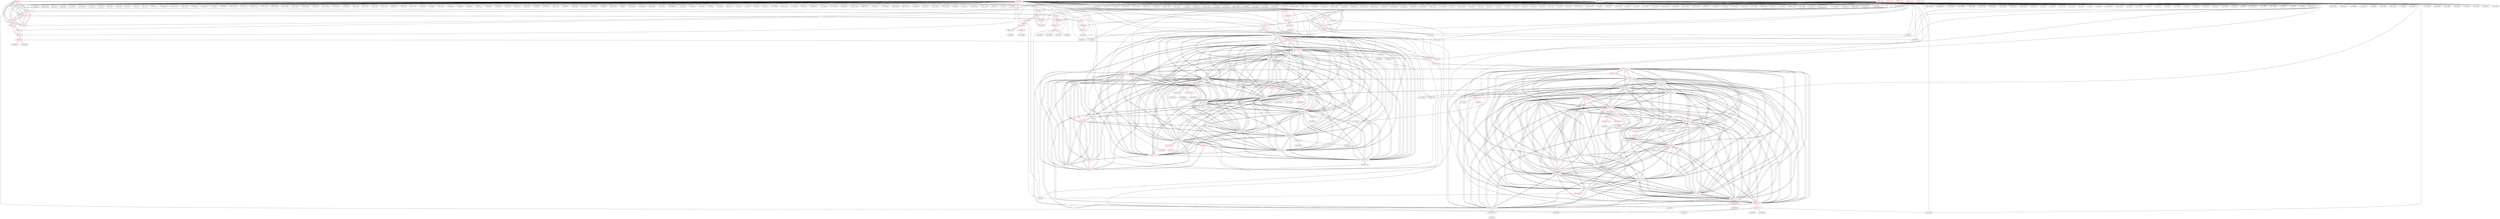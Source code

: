 graph {
	468 [label="(468) R35_T2" color=red]
	489 [label="(489) T16_T1"]
	488 [label="(488) T15_T1"]
	503 [label="(503) R35_T1"]
	487 [label="(487) T14_T1"]
	490 [label="(490) T17_T1"]
	469 [label="(469) R52_T1"]
	467 [label="(467) T22_T1"]
	469 [label="(469) R52_T1" color=red]
	472 [label="(472) D2"]
	473 [label="(473) C8"]
	468 [label="(468) R35_T2"]
	467 [label="(467) T22_T1"]
	470 [label="(470) R58_T1" color=red]
	471 [label="(471) R57_T1"]
	472 [label="(472) D2"]
	471 [label="(471) R57_T1" color=red]
	470 [label="(470) R58_T1"]
	472 [label="(472) D2"]
	472 [label="(472) D2" color=red]
	469 [label="(469) R52_T1"]
	473 [label="(473) C8"]
	470 [label="(470) R58_T1"]
	471 [label="(471) R57_T1"]
	507 [label="(507) R80_P3"]
	473 [label="(473) C8" color=red]
	472 [label="(472) D2"]
	469 [label="(469) R52_T1"]
	474 [label="(474) R36_T2" color=red]
	434 [label="(434) U1302"]
	479 [label="(479) T18_T2"]
	475 [label="(475) R37_T2" color=red]
	434 [label="(434) U1302"]
	457 [label="(457) U1301"]
	517 [label="(517) R37_T2_2"]
	480 [label="(480) T19_T2"]
	476 [label="(476) R38_T2" color=red]
	436 [label="(436) J1303"]
	40 [label="(40) U201"]
	457 [label="(457) U1301"]
	481 [label="(481) T20_T2"]
	477 [label="(477) R39_T2" color=red]
	172 [label="(172) D607"]
	158 [label="(158) J601"]
	40 [label="(40) U201"]
	482 [label="(482) T21_T2"]
	478 [label="(478) R40_T2" color=red]
	467 [label="(467) T22_T1"]
	480 [label="(480) T19_T2"]
	479 [label="(479) T18_T2"]
	482 [label="(482) T21_T2"]
	481 [label="(481) T20_T2"]
	504 [label="(504) R40_T2_T"]
	479 [label="(479) T18_T2" color=red]
	467 [label="(467) T22_T1"]
	480 [label="(480) T19_T2"]
	478 [label="(478) R40_T2"]
	482 [label="(482) T21_T2"]
	481 [label="(481) T20_T2"]
	474 [label="(474) R36_T2"]
	480 [label="(480) T19_T2" color=red]
	467 [label="(467) T22_T1"]
	479 [label="(479) T18_T2"]
	478 [label="(478) R40_T2"]
	482 [label="(482) T21_T2"]
	481 [label="(481) T20_T2"]
	475 [label="(475) R37_T2"]
	481 [label="(481) T20_T2" color=red]
	467 [label="(467) T22_T1"]
	480 [label="(480) T19_T2"]
	479 [label="(479) T18_T2"]
	478 [label="(478) R40_T2"]
	482 [label="(482) T21_T2"]
	476 [label="(476) R38_T2"]
	482 [label="(482) T21_T2" color=red]
	467 [label="(467) T22_T1"]
	480 [label="(480) T19_T2"]
	479 [label="(479) T18_T2"]
	478 [label="(478) R40_T2"]
	481 [label="(481) T20_T2"]
	477 [label="(477) R39_T2"]
	483 [label="(483) T10_T1" color=red]
	491 [label="(491) R23_T1"]
	499 [label="(499) R31_T1"]
	492 [label="(492) R27_T1"]
	484 [label="(484) T11_T1" color=red]
	496 [label="(496) R24_T1"]
	500 [label="(500) R32_T1"]
	493 [label="(493) R28_T1"]
	485 [label="(485) T12_T1" color=red]
	501 [label="(501) R33_T1"]
	494 [label="(494) R29_T1"]
	495 [label="(495) R25_T1"]
	486 [label="(486) T13_T1" color=red]
	498 [label="(498) R30_T1"]
	502 [label="(502) R34_T1"]
	497 [label="(497) R26_T1"]
	487 [label="(487) T14_T1" color=red]
	489 [label="(489) T16_T1"]
	488 [label="(488) T15_T1"]
	503 [label="(503) R35_T1"]
	490 [label="(490) T17_T1"]
	468 [label="(468) R35_T2"]
	499 [label="(499) R31_T1"]
	488 [label="(488) T15_T1" color=red]
	489 [label="(489) T16_T1"]
	503 [label="(503) R35_T1"]
	487 [label="(487) T14_T1"]
	490 [label="(490) T17_T1"]
	468 [label="(468) R35_T2"]
	500 [label="(500) R32_T1"]
	489 [label="(489) T16_T1" color=red]
	488 [label="(488) T15_T1"]
	503 [label="(503) R35_T1"]
	487 [label="(487) T14_T1"]
	490 [label="(490) T17_T1"]
	468 [label="(468) R35_T2"]
	501 [label="(501) R33_T1"]
	490 [label="(490) T17_T1" color=red]
	489 [label="(489) T16_T1"]
	488 [label="(488) T15_T1"]
	503 [label="(503) R35_T1"]
	487 [label="(487) T14_T1"]
	468 [label="(468) R35_T2"]
	502 [label="(502) R34_T1"]
	491 [label="(491) R23_T1" color=red]
	40 [label="(40) U201"]
	180 [label="(180) D612"]
	152 [label="(152) R602"]
	483 [label="(483) T10_T1"]
	492 [label="(492) R27_T1" color=red]
	483 [label="(483) T10_T1"]
	499 [label="(499) R31_T1"]
	493 [label="(493) R28_T1" color=red]
	500 [label="(500) R32_T1"]
	484 [label="(484) T11_T1"]
	494 [label="(494) R29_T1" color=red]
	501 [label="(501) R33_T1"]
	485 [label="(485) T12_T1"]
	495 [label="(495) R25_T1" color=red]
	188 [label="(188) J703"]
	216 [label="(216) R706"]
	485 [label="(485) T12_T1"]
	496 [label="(496) R24_T1" color=red]
	89 [label="(89) FB302"]
	50 [label="(50) U302"]
	48 [label="(48) C306"]
	88 [label="(88) FB301"]
	49 [label="(49) C308"]
	484 [label="(484) T11_T1"]
	497 [label="(497) R26_T1" color=red]
	40 [label="(40) U201"]
	171 [label="(171) D605"]
	158 [label="(158) J601"]
	486 [label="(486) T13_T1"]
	498 [label="(498) R30_T1" color=red]
	502 [label="(502) R34_T1"]
	486 [label="(486) T13_T1"]
	499 [label="(499) R31_T1" color=red]
	483 [label="(483) T10_T1"]
	492 [label="(492) R27_T1"]
	487 [label="(487) T14_T1"]
	500 [label="(500) R32_T1" color=red]
	488 [label="(488) T15_T1"]
	493 [label="(493) R28_T1"]
	484 [label="(484) T11_T1"]
	501 [label="(501) R33_T1" color=red]
	489 [label="(489) T16_T1"]
	494 [label="(494) R29_T1"]
	485 [label="(485) T12_T1"]
	502 [label="(502) R34_T1" color=red]
	490 [label="(490) T17_T1"]
	498 [label="(498) R30_T1"]
	486 [label="(486) T13_T1"]
	503 [label="(503) R35_T1" color=red]
	489 [label="(489) T16_T1"]
	488 [label="(488) T15_T1"]
	487 [label="(487) T14_T1"]
	490 [label="(490) T17_T1"]
	468 [label="(468) R35_T2"]
	504 [label="(504) R40_T2_T" color=red]
	478 [label="(478) R40_T2"]
	505 [label="(505) T80_P3" color=red]
	506 [label="(506) R81_P3"]
	508 [label="(508) R82_P3"]
	507 [label="(507) R80_P3"]
	506 [label="(506) R81_P3" color=red]
	258 [label="(258) J801"]
	505 [label="(505) T80_P3"]
	507 [label="(507) R80_P3" color=red]
	472 [label="(472) D2"]
	505 [label="(505) T80_P3"]
	508 [label="(508) R82_P3" color=red]
	293 [label="(293) TH802"]
	505 [label="(505) T80_P3"]
	509 [label="(509) T22_T1_2" color=red]
	523 [label="(523) T20_T2_2"]
	521 [label="(521) T18_T2_2"]
	522 [label="(522) T19_T2_2"]
	524 [label="(524) T21_T2_2"]
	513 [label="(513) R57_T1_2"]
	514 [label="(514) D2_2"]
	526 [label="(526) T11_T1_2"]
	531 [label="(531) T16_T1_2"]
	532 [label="(532) T17_T1_2"]
	525 [label="(525) T10_T1_2"]
	527 [label="(527) T12_T1_2"]
	528 [label="(528) T13_T1_2"]
	529 [label="(529) T14_T1_2"]
	530 [label="(530) T15_T1_2"]
	515 [label="(515) C8_2"]
	520 [label="(520) R40_T2_2"]
	511 [label="(511) R52_T1_2"]
	510 [label="(510) R35_T2_2"]
	510 [label="(510) R35_T2_2" color=red]
	531 [label="(531) T16_T1_2"]
	530 [label="(530) T15_T1_2"]
	545 [label="(545) R35_T1_2"]
	529 [label="(529) T14_T1_2"]
	532 [label="(532) T17_T1_2"]
	511 [label="(511) R52_T1_2"]
	509 [label="(509) T22_T1_2"]
	511 [label="(511) R52_T1_2" color=red]
	514 [label="(514) D2_2"]
	515 [label="(515) C8_2"]
	510 [label="(510) R35_T2_2"]
	509 [label="(509) T22_T1_2"]
	512 [label="(512) R58_T1_2" color=red]
	513 [label="(513) R57_T1_2"]
	514 [label="(514) D2_2"]
	536 [label="(536) R29_T1_2"]
	545 [label="(545) R35_T1_2"]
	546 [label="(546) R40_T2_T_2"]
	540 [label="(540) R30_T1_2"]
	534 [label="(534) R27_T1_2"]
	535 [label="(535) R28_T1_2"]
	513 [label="(513) R57_T1_2" color=red]
	523 [label="(523) T20_T2_2"]
	521 [label="(521) T18_T2_2"]
	522 [label="(522) T19_T2_2"]
	524 [label="(524) T21_T2_2"]
	509 [label="(509) T22_T1_2"]
	514 [label="(514) D2_2"]
	526 [label="(526) T11_T1_2"]
	531 [label="(531) T16_T1_2"]
	532 [label="(532) T17_T1_2"]
	525 [label="(525) T10_T1_2"]
	527 [label="(527) T12_T1_2"]
	528 [label="(528) T13_T1_2"]
	529 [label="(529) T14_T1_2"]
	530 [label="(530) T15_T1_2"]
	515 [label="(515) C8_2"]
	512 [label="(512) R58_T1_2"]
	514 [label="(514) D2_2" color=red]
	523 [label="(523) T20_T2_2"]
	521 [label="(521) T18_T2_2"]
	522 [label="(522) T19_T2_2"]
	524 [label="(524) T21_T2_2"]
	513 [label="(513) R57_T1_2"]
	509 [label="(509) T22_T1_2"]
	526 [label="(526) T11_T1_2"]
	531 [label="(531) T16_T1_2"]
	532 [label="(532) T17_T1_2"]
	525 [label="(525) T10_T1_2"]
	527 [label="(527) T12_T1_2"]
	528 [label="(528) T13_T1_2"]
	529 [label="(529) T14_T1_2"]
	530 [label="(530) T15_T1_2"]
	515 [label="(515) C8_2"]
	511 [label="(511) R52_T1_2"]
	512 [label="(512) R58_T1_2"]
	536 [label="(536) R29_T1_2"]
	545 [label="(545) R35_T1_2"]
	546 [label="(546) R40_T2_T_2"]
	540 [label="(540) R30_T1_2"]
	534 [label="(534) R27_T1_2"]
	535 [label="(535) R28_T1_2"]
	549 [label="(549) R80_P3_2"]
	515 [label="(515) C8_2" color=red]
	523 [label="(523) T20_T2_2"]
	521 [label="(521) T18_T2_2"]
	522 [label="(522) T19_T2_2"]
	524 [label="(524) T21_T2_2"]
	513 [label="(513) R57_T1_2"]
	509 [label="(509) T22_T1_2"]
	514 [label="(514) D2_2"]
	526 [label="(526) T11_T1_2"]
	531 [label="(531) T16_T1_2"]
	532 [label="(532) T17_T1_2"]
	525 [label="(525) T10_T1_2"]
	527 [label="(527) T12_T1_2"]
	528 [label="(528) T13_T1_2"]
	529 [label="(529) T14_T1_2"]
	530 [label="(530) T15_T1_2"]
	511 [label="(511) R52_T1_2"]
	516 [label="(516) R36_T2_2" color=red]
	434 [label="(434) U1302"]
	581 [label="(581) R26_T1_3"]
	521 [label="(521) T18_T2_2"]
	517 [label="(517) R37_T2_2" color=red]
	434 [label="(434) U1302"]
	457 [label="(457) U1301"]
	475 [label="(475) R37_T2"]
	522 [label="(522) T19_T2_2"]
	518 [label="(518) R38_T2_2" color=red]
	356 [label="(356) R924"]
	353 [label="(353) C914"]
	40 [label="(40) U201"]
	523 [label="(523) T20_T2_2"]
	519 [label="(519) R39_T2_2" color=red]
	434 [label="(434) U1302"]
	524 [label="(524) T21_T2_2"]
	520 [label="(520) R40_T2_2" color=red]
	509 [label="(509) T22_T1_2"]
	522 [label="(522) T19_T2_2"]
	521 [label="(521) T18_T2_2"]
	524 [label="(524) T21_T2_2"]
	523 [label="(523) T20_T2_2"]
	546 [label="(546) R40_T2_T_2"]
	521 [label="(521) T18_T2_2" color=red]
	523 [label="(523) T20_T2_2"]
	522 [label="(522) T19_T2_2"]
	524 [label="(524) T21_T2_2"]
	513 [label="(513) R57_T1_2"]
	509 [label="(509) T22_T1_2"]
	514 [label="(514) D2_2"]
	526 [label="(526) T11_T1_2"]
	531 [label="(531) T16_T1_2"]
	532 [label="(532) T17_T1_2"]
	525 [label="(525) T10_T1_2"]
	527 [label="(527) T12_T1_2"]
	528 [label="(528) T13_T1_2"]
	529 [label="(529) T14_T1_2"]
	530 [label="(530) T15_T1_2"]
	515 [label="(515) C8_2"]
	520 [label="(520) R40_T2_2"]
	516 [label="(516) R36_T2_2"]
	522 [label="(522) T19_T2_2" color=red]
	523 [label="(523) T20_T2_2"]
	521 [label="(521) T18_T2_2"]
	524 [label="(524) T21_T2_2"]
	513 [label="(513) R57_T1_2"]
	509 [label="(509) T22_T1_2"]
	514 [label="(514) D2_2"]
	526 [label="(526) T11_T1_2"]
	531 [label="(531) T16_T1_2"]
	532 [label="(532) T17_T1_2"]
	525 [label="(525) T10_T1_2"]
	527 [label="(527) T12_T1_2"]
	528 [label="(528) T13_T1_2"]
	529 [label="(529) T14_T1_2"]
	530 [label="(530) T15_T1_2"]
	515 [label="(515) C8_2"]
	520 [label="(520) R40_T2_2"]
	517 [label="(517) R37_T2_2"]
	523 [label="(523) T20_T2_2" color=red]
	521 [label="(521) T18_T2_2"]
	522 [label="(522) T19_T2_2"]
	524 [label="(524) T21_T2_2"]
	513 [label="(513) R57_T1_2"]
	509 [label="(509) T22_T1_2"]
	514 [label="(514) D2_2"]
	526 [label="(526) T11_T1_2"]
	531 [label="(531) T16_T1_2"]
	532 [label="(532) T17_T1_2"]
	525 [label="(525) T10_T1_2"]
	527 [label="(527) T12_T1_2"]
	528 [label="(528) T13_T1_2"]
	529 [label="(529) T14_T1_2"]
	530 [label="(530) T15_T1_2"]
	515 [label="(515) C8_2"]
	520 [label="(520) R40_T2_2"]
	518 [label="(518) R38_T2_2"]
	524 [label="(524) T21_T2_2" color=red]
	523 [label="(523) T20_T2_2"]
	521 [label="(521) T18_T2_2"]
	522 [label="(522) T19_T2_2"]
	513 [label="(513) R57_T1_2"]
	509 [label="(509) T22_T1_2"]
	514 [label="(514) D2_2"]
	526 [label="(526) T11_T1_2"]
	531 [label="(531) T16_T1_2"]
	532 [label="(532) T17_T1_2"]
	525 [label="(525) T10_T1_2"]
	527 [label="(527) T12_T1_2"]
	528 [label="(528) T13_T1_2"]
	529 [label="(529) T14_T1_2"]
	530 [label="(530) T15_T1_2"]
	515 [label="(515) C8_2"]
	520 [label="(520) R40_T2_2"]
	519 [label="(519) R39_T2_2"]
	525 [label="(525) T10_T1_2" color=red]
	523 [label="(523) T20_T2_2"]
	521 [label="(521) T18_T2_2"]
	522 [label="(522) T19_T2_2"]
	524 [label="(524) T21_T2_2"]
	513 [label="(513) R57_T1_2"]
	509 [label="(509) T22_T1_2"]
	514 [label="(514) D2_2"]
	526 [label="(526) T11_T1_2"]
	531 [label="(531) T16_T1_2"]
	532 [label="(532) T17_T1_2"]
	527 [label="(527) T12_T1_2"]
	528 [label="(528) T13_T1_2"]
	529 [label="(529) T14_T1_2"]
	530 [label="(530) T15_T1_2"]
	515 [label="(515) C8_2"]
	533 [label="(533) R23_T1_2"]
	541 [label="(541) R31_T1_2"]
	534 [label="(534) R27_T1_2"]
	526 [label="(526) T11_T1_2" color=red]
	523 [label="(523) T20_T2_2"]
	521 [label="(521) T18_T2_2"]
	522 [label="(522) T19_T2_2"]
	524 [label="(524) T21_T2_2"]
	513 [label="(513) R57_T1_2"]
	509 [label="(509) T22_T1_2"]
	514 [label="(514) D2_2"]
	531 [label="(531) T16_T1_2"]
	532 [label="(532) T17_T1_2"]
	525 [label="(525) T10_T1_2"]
	527 [label="(527) T12_T1_2"]
	528 [label="(528) T13_T1_2"]
	529 [label="(529) T14_T1_2"]
	530 [label="(530) T15_T1_2"]
	515 [label="(515) C8_2"]
	538 [label="(538) R24_T1_2"]
	542 [label="(542) R32_T1_2"]
	535 [label="(535) R28_T1_2"]
	527 [label="(527) T12_T1_2" color=red]
	523 [label="(523) T20_T2_2"]
	521 [label="(521) T18_T2_2"]
	522 [label="(522) T19_T2_2"]
	524 [label="(524) T21_T2_2"]
	513 [label="(513) R57_T1_2"]
	509 [label="(509) T22_T1_2"]
	514 [label="(514) D2_2"]
	526 [label="(526) T11_T1_2"]
	531 [label="(531) T16_T1_2"]
	532 [label="(532) T17_T1_2"]
	525 [label="(525) T10_T1_2"]
	528 [label="(528) T13_T1_2"]
	529 [label="(529) T14_T1_2"]
	530 [label="(530) T15_T1_2"]
	515 [label="(515) C8_2"]
	543 [label="(543) R33_T1_2"]
	536 [label="(536) R29_T1_2"]
	537 [label="(537) R25_T1_2"]
	528 [label="(528) T13_T1_2" color=red]
	523 [label="(523) T20_T2_2"]
	521 [label="(521) T18_T2_2"]
	522 [label="(522) T19_T2_2"]
	524 [label="(524) T21_T2_2"]
	513 [label="(513) R57_T1_2"]
	509 [label="(509) T22_T1_2"]
	514 [label="(514) D2_2"]
	526 [label="(526) T11_T1_2"]
	531 [label="(531) T16_T1_2"]
	532 [label="(532) T17_T1_2"]
	525 [label="(525) T10_T1_2"]
	527 [label="(527) T12_T1_2"]
	529 [label="(529) T14_T1_2"]
	530 [label="(530) T15_T1_2"]
	515 [label="(515) C8_2"]
	540 [label="(540) R30_T1_2"]
	544 [label="(544) R34_T1_2"]
	539 [label="(539) R26_T1_2"]
	529 [label="(529) T14_T1_2" color=red]
	523 [label="(523) T20_T2_2"]
	521 [label="(521) T18_T2_2"]
	522 [label="(522) T19_T2_2"]
	524 [label="(524) T21_T2_2"]
	513 [label="(513) R57_T1_2"]
	509 [label="(509) T22_T1_2"]
	514 [label="(514) D2_2"]
	526 [label="(526) T11_T1_2"]
	531 [label="(531) T16_T1_2"]
	532 [label="(532) T17_T1_2"]
	525 [label="(525) T10_T1_2"]
	527 [label="(527) T12_T1_2"]
	528 [label="(528) T13_T1_2"]
	530 [label="(530) T15_T1_2"]
	515 [label="(515) C8_2"]
	545 [label="(545) R35_T1_2"]
	510 [label="(510) R35_T2_2"]
	541 [label="(541) R31_T1_2"]
	530 [label="(530) T15_T1_2" color=red]
	523 [label="(523) T20_T2_2"]
	521 [label="(521) T18_T2_2"]
	522 [label="(522) T19_T2_2"]
	524 [label="(524) T21_T2_2"]
	513 [label="(513) R57_T1_2"]
	509 [label="(509) T22_T1_2"]
	514 [label="(514) D2_2"]
	526 [label="(526) T11_T1_2"]
	531 [label="(531) T16_T1_2"]
	532 [label="(532) T17_T1_2"]
	525 [label="(525) T10_T1_2"]
	527 [label="(527) T12_T1_2"]
	528 [label="(528) T13_T1_2"]
	529 [label="(529) T14_T1_2"]
	515 [label="(515) C8_2"]
	545 [label="(545) R35_T1_2"]
	510 [label="(510) R35_T2_2"]
	542 [label="(542) R32_T1_2"]
	531 [label="(531) T16_T1_2" color=red]
	523 [label="(523) T20_T2_2"]
	521 [label="(521) T18_T2_2"]
	522 [label="(522) T19_T2_2"]
	524 [label="(524) T21_T2_2"]
	513 [label="(513) R57_T1_2"]
	509 [label="(509) T22_T1_2"]
	514 [label="(514) D2_2"]
	526 [label="(526) T11_T1_2"]
	532 [label="(532) T17_T1_2"]
	525 [label="(525) T10_T1_2"]
	527 [label="(527) T12_T1_2"]
	528 [label="(528) T13_T1_2"]
	529 [label="(529) T14_T1_2"]
	530 [label="(530) T15_T1_2"]
	515 [label="(515) C8_2"]
	545 [label="(545) R35_T1_2"]
	510 [label="(510) R35_T2_2"]
	543 [label="(543) R33_T1_2"]
	532 [label="(532) T17_T1_2" color=red]
	523 [label="(523) T20_T2_2"]
	521 [label="(521) T18_T2_2"]
	522 [label="(522) T19_T2_2"]
	524 [label="(524) T21_T2_2"]
	513 [label="(513) R57_T1_2"]
	509 [label="(509) T22_T1_2"]
	514 [label="(514) D2_2"]
	526 [label="(526) T11_T1_2"]
	531 [label="(531) T16_T1_2"]
	525 [label="(525) T10_T1_2"]
	527 [label="(527) T12_T1_2"]
	528 [label="(528) T13_T1_2"]
	529 [label="(529) T14_T1_2"]
	530 [label="(530) T15_T1_2"]
	515 [label="(515) C8_2"]
	545 [label="(545) R35_T1_2"]
	510 [label="(510) R35_T2_2"]
	544 [label="(544) R34_T1_2"]
	533 [label="(533) R23_T1_2" color=red]
	241 [label="(241) D808"]
	281 [label="(281) R807"]
	525 [label="(525) T10_T1_2"]
	534 [label="(534) R27_T1_2" color=red]
	536 [label="(536) R29_T1_2"]
	545 [label="(545) R35_T1_2"]
	546 [label="(546) R40_T2_T_2"]
	540 [label="(540) R30_T1_2"]
	514 [label="(514) D2_2"]
	512 [label="(512) R58_T1_2"]
	535 [label="(535) R28_T1_2"]
	525 [label="(525) T10_T1_2"]
	541 [label="(541) R31_T1_2"]
	535 [label="(535) R28_T1_2" color=red]
	536 [label="(536) R29_T1_2"]
	545 [label="(545) R35_T1_2"]
	546 [label="(546) R40_T2_T_2"]
	540 [label="(540) R30_T1_2"]
	514 [label="(514) D2_2"]
	512 [label="(512) R58_T1_2"]
	534 [label="(534) R27_T1_2"]
	542 [label="(542) R32_T1_2"]
	526 [label="(526) T11_T1_2"]
	536 [label="(536) R29_T1_2" color=red]
	545 [label="(545) R35_T1_2"]
	546 [label="(546) R40_T2_T_2"]
	540 [label="(540) R30_T1_2"]
	514 [label="(514) D2_2"]
	512 [label="(512) R58_T1_2"]
	534 [label="(534) R27_T1_2"]
	535 [label="(535) R28_T1_2"]
	543 [label="(543) R33_T1_2"]
	527 [label="(527) T12_T1_2"]
	537 [label="(537) R25_T1_2" color=red]
	111 [label="(111) J401"]
	116 [label="(116) R410"]
	527 [label="(527) T12_T1_2"]
	538 [label="(538) R24_T1_2" color=red]
	387 [label="(387) D1101"]
	392 [label="(392) TH1101"]
	159 [label="(159) TH605"]
	415 [label="(415) FB1201"]
	526 [label="(526) T11_T1_2"]
	539 [label="(539) R26_T1_2" color=red]
	284 [label="(284) Q805"]
	292 [label="(292) TH801"]
	528 [label="(528) T13_T1_2"]
	540 [label="(540) R30_T1_2" color=red]
	536 [label="(536) R29_T1_2"]
	545 [label="(545) R35_T1_2"]
	546 [label="(546) R40_T2_T_2"]
	514 [label="(514) D2_2"]
	512 [label="(512) R58_T1_2"]
	534 [label="(534) R27_T1_2"]
	535 [label="(535) R28_T1_2"]
	544 [label="(544) R34_T1_2"]
	528 [label="(528) T13_T1_2"]
	541 [label="(541) R31_T1_2" color=red]
	525 [label="(525) T10_T1_2"]
	534 [label="(534) R27_T1_2"]
	529 [label="(529) T14_T1_2"]
	542 [label="(542) R32_T1_2" color=red]
	530 [label="(530) T15_T1_2"]
	535 [label="(535) R28_T1_2"]
	526 [label="(526) T11_T1_2"]
	543 [label="(543) R33_T1_2" color=red]
	531 [label="(531) T16_T1_2"]
	536 [label="(536) R29_T1_2"]
	527 [label="(527) T12_T1_2"]
	544 [label="(544) R34_T1_2" color=red]
	532 [label="(532) T17_T1_2"]
	540 [label="(540) R30_T1_2"]
	528 [label="(528) T13_T1_2"]
	545 [label="(545) R35_T1_2" color=red]
	536 [label="(536) R29_T1_2"]
	546 [label="(546) R40_T2_T_2"]
	540 [label="(540) R30_T1_2"]
	514 [label="(514) D2_2"]
	512 [label="(512) R58_T1_2"]
	534 [label="(534) R27_T1_2"]
	535 [label="(535) R28_T1_2"]
	531 [label="(531) T16_T1_2"]
	530 [label="(530) T15_T1_2"]
	529 [label="(529) T14_T1_2"]
	532 [label="(532) T17_T1_2"]
	510 [label="(510) R35_T2_2"]
	546 [label="(546) R40_T2_T_2" color=red]
	536 [label="(536) R29_T1_2"]
	545 [label="(545) R35_T1_2"]
	540 [label="(540) R30_T1_2"]
	514 [label="(514) D2_2"]
	512 [label="(512) R58_T1_2"]
	534 [label="(534) R27_T1_2"]
	535 [label="(535) R28_T1_2"]
	520 [label="(520) R40_T2_2"]
	547 [label="(547) T80_P3_2" color=red]
	548 [label="(548) R81_P3_2"]
	550 [label="(550) R82_P3_2"]
	549 [label="(549) R80_P3_2"]
	548 [label="(548) R81_P3_2" color=red]
	419 [label="(419) R1205"]
	426 [label="(426) Q1202"]
	547 [label="(547) T80_P3_2"]
	549 [label="(549) R80_P3_2" color=red]
	514 [label="(514) D2_2"]
	547 [label="(547) T80_P3_2"]
	550 [label="(550) R82_P3_2" color=red]
	427 [label="(427) U1201"]
	547 [label="(547) T80_P3_2"]
	551 [label="(551) T22_T1_3" color=red]
	565 [label="(565) T20_T2_3"]
	563 [label="(563) T18_T2_3"]
	564 [label="(564) T19_T2_3"]
	566 [label="(566) T21_T2_3"]
	555 [label="(555) R57_T1_3"]
	556 [label="(556) D2_3"]
	568 [label="(568) T11_T1_3"]
	573 [label="(573) T16_T1_3"]
	574 [label="(574) T17_T1_3"]
	567 [label="(567) T10_T1_3"]
	569 [label="(569) T12_T1_3"]
	570 [label="(570) T13_T1_3"]
	571 [label="(571) T14_T1_3"]
	572 [label="(572) T15_T1_3"]
	557 [label="(557) C8_3"]
	562 [label="(562) R40_T2_3"]
	553 [label="(553) R52_T1_3"]
	552 [label="(552) R35_T2_3"]
	552 [label="(552) R35_T2_3" color=red]
	553 [label="(553) R52_T1_3"]
	551 [label="(551) T22_T1_3"]
	588 [label="(588) R35_T2_T_3"]
	553 [label="(553) R52_T1_3" color=red]
	556 [label="(556) D2_3"]
	557 [label="(557) C8_3"]
	552 [label="(552) R35_T2_3"]
	551 [label="(551) T22_T1_3"]
	554 [label="(554) R58_T1_3" color=red]
	555 [label="(555) R57_T1_3"]
	556 [label="(556) D2_3"]
	578 [label="(578) R29_T1_3"]
	587 [label="(587) R35_T1_3"]
	562 [label="(562) R40_T2_3"]
	582 [label="(582) R30_T1_3"]
	576 [label="(576) R27_T1_3"]
	577 [label="(577) R28_T1_3"]
	555 [label="(555) R57_T1_3" color=red]
	565 [label="(565) T20_T2_3"]
	563 [label="(563) T18_T2_3"]
	564 [label="(564) T19_T2_3"]
	566 [label="(566) T21_T2_3"]
	551 [label="(551) T22_T1_3"]
	556 [label="(556) D2_3"]
	568 [label="(568) T11_T1_3"]
	573 [label="(573) T16_T1_3"]
	574 [label="(574) T17_T1_3"]
	567 [label="(567) T10_T1_3"]
	569 [label="(569) T12_T1_3"]
	570 [label="(570) T13_T1_3"]
	571 [label="(571) T14_T1_3"]
	572 [label="(572) T15_T1_3"]
	557 [label="(557) C8_3"]
	554 [label="(554) R58_T1_3"]
	556 [label="(556) D2_3" color=red]
	565 [label="(565) T20_T2_3"]
	563 [label="(563) T18_T2_3"]
	564 [label="(564) T19_T2_3"]
	566 [label="(566) T21_T2_3"]
	555 [label="(555) R57_T1_3"]
	551 [label="(551) T22_T1_3"]
	568 [label="(568) T11_T1_3"]
	573 [label="(573) T16_T1_3"]
	574 [label="(574) T17_T1_3"]
	567 [label="(567) T10_T1_3"]
	569 [label="(569) T12_T1_3"]
	570 [label="(570) T13_T1_3"]
	571 [label="(571) T14_T1_3"]
	572 [label="(572) T15_T1_3"]
	557 [label="(557) C8_3"]
	553 [label="(553) R52_T1_3"]
	554 [label="(554) R58_T1_3"]
	578 [label="(578) R29_T1_3"]
	587 [label="(587) R35_T1_3"]
	562 [label="(562) R40_T2_3"]
	582 [label="(582) R30_T1_3"]
	576 [label="(576) R27_T1_3"]
	577 [label="(577) R28_T1_3"]
	591 [label="(591) R80_P3_3"]
	557 [label="(557) C8_3" color=red]
	565 [label="(565) T20_T2_3"]
	563 [label="(563) T18_T2_3"]
	564 [label="(564) T19_T2_3"]
	566 [label="(566) T21_T2_3"]
	555 [label="(555) R57_T1_3"]
	551 [label="(551) T22_T1_3"]
	556 [label="(556) D2_3"]
	568 [label="(568) T11_T1_3"]
	573 [label="(573) T16_T1_3"]
	574 [label="(574) T17_T1_3"]
	567 [label="(567) T10_T1_3"]
	569 [label="(569) T12_T1_3"]
	570 [label="(570) T13_T1_3"]
	571 [label="(571) T14_T1_3"]
	572 [label="(572) T15_T1_3"]
	553 [label="(553) R52_T1_3"]
	558 [label="(558) R36_T2_3" color=red]
	51 [label="(51) J301"]
	50 [label="(50) U302"]
	53 [label="(53) R310"]
	563 [label="(563) T18_T2_3"]
	559 [label="(559) R37_T2_3" color=red]
	82 [label="(82) R317"]
	564 [label="(564) T19_T2_3"]
	560 [label="(560) R38_T2_3" color=red]
	369 [label="(369) U1002"]
	377 [label="(377) R1004"]
	565 [label="(565) T20_T2_3"]
	561 [label="(561) R39_T2_3" color=red]
	133 [label="(133) JP406"]
	106 [label="(106) D404"]
	105 [label="(105) R414"]
	107 [label="(107) J403"]
	101 [label="(101) U403"]
	566 [label="(566) T21_T2_3"]
	562 [label="(562) R40_T2_3" color=red]
	578 [label="(578) R29_T1_3"]
	587 [label="(587) R35_T1_3"]
	582 [label="(582) R30_T1_3"]
	556 [label="(556) D2_3"]
	554 [label="(554) R58_T1_3"]
	576 [label="(576) R27_T1_3"]
	577 [label="(577) R28_T1_3"]
	551 [label="(551) T22_T1_3"]
	564 [label="(564) T19_T2_3"]
	563 [label="(563) T18_T2_3"]
	566 [label="(566) T21_T2_3"]
	565 [label="(565) T20_T2_3"]
	563 [label="(563) T18_T2_3" color=red]
	565 [label="(565) T20_T2_3"]
	564 [label="(564) T19_T2_3"]
	566 [label="(566) T21_T2_3"]
	555 [label="(555) R57_T1_3"]
	551 [label="(551) T22_T1_3"]
	556 [label="(556) D2_3"]
	568 [label="(568) T11_T1_3"]
	573 [label="(573) T16_T1_3"]
	574 [label="(574) T17_T1_3"]
	567 [label="(567) T10_T1_3"]
	569 [label="(569) T12_T1_3"]
	570 [label="(570) T13_T1_3"]
	571 [label="(571) T14_T1_3"]
	572 [label="(572) T15_T1_3"]
	557 [label="(557) C8_3"]
	562 [label="(562) R40_T2_3"]
	558 [label="(558) R36_T2_3"]
	564 [label="(564) T19_T2_3" color=red]
	565 [label="(565) T20_T2_3"]
	563 [label="(563) T18_T2_3"]
	566 [label="(566) T21_T2_3"]
	555 [label="(555) R57_T1_3"]
	551 [label="(551) T22_T1_3"]
	556 [label="(556) D2_3"]
	568 [label="(568) T11_T1_3"]
	573 [label="(573) T16_T1_3"]
	574 [label="(574) T17_T1_3"]
	567 [label="(567) T10_T1_3"]
	569 [label="(569) T12_T1_3"]
	570 [label="(570) T13_T1_3"]
	571 [label="(571) T14_T1_3"]
	572 [label="(572) T15_T1_3"]
	557 [label="(557) C8_3"]
	562 [label="(562) R40_T2_3"]
	559 [label="(559) R37_T2_3"]
	565 [label="(565) T20_T2_3" color=red]
	563 [label="(563) T18_T2_3"]
	564 [label="(564) T19_T2_3"]
	566 [label="(566) T21_T2_3"]
	555 [label="(555) R57_T1_3"]
	551 [label="(551) T22_T1_3"]
	556 [label="(556) D2_3"]
	568 [label="(568) T11_T1_3"]
	573 [label="(573) T16_T1_3"]
	574 [label="(574) T17_T1_3"]
	567 [label="(567) T10_T1_3"]
	569 [label="(569) T12_T1_3"]
	570 [label="(570) T13_T1_3"]
	571 [label="(571) T14_T1_3"]
	572 [label="(572) T15_T1_3"]
	557 [label="(557) C8_3"]
	562 [label="(562) R40_T2_3"]
	560 [label="(560) R38_T2_3"]
	566 [label="(566) T21_T2_3" color=red]
	565 [label="(565) T20_T2_3"]
	563 [label="(563) T18_T2_3"]
	564 [label="(564) T19_T2_3"]
	555 [label="(555) R57_T1_3"]
	551 [label="(551) T22_T1_3"]
	556 [label="(556) D2_3"]
	568 [label="(568) T11_T1_3"]
	573 [label="(573) T16_T1_3"]
	574 [label="(574) T17_T1_3"]
	567 [label="(567) T10_T1_3"]
	569 [label="(569) T12_T1_3"]
	570 [label="(570) T13_T1_3"]
	571 [label="(571) T14_T1_3"]
	572 [label="(572) T15_T1_3"]
	557 [label="(557) C8_3"]
	562 [label="(562) R40_T2_3"]
	561 [label="(561) R39_T2_3"]
	567 [label="(567) T10_T1_3" color=red]
	565 [label="(565) T20_T2_3"]
	563 [label="(563) T18_T2_3"]
	564 [label="(564) T19_T2_3"]
	566 [label="(566) T21_T2_3"]
	555 [label="(555) R57_T1_3"]
	551 [label="(551) T22_T1_3"]
	556 [label="(556) D2_3"]
	568 [label="(568) T11_T1_3"]
	573 [label="(573) T16_T1_3"]
	574 [label="(574) T17_T1_3"]
	569 [label="(569) T12_T1_3"]
	570 [label="(570) T13_T1_3"]
	571 [label="(571) T14_T1_3"]
	572 [label="(572) T15_T1_3"]
	557 [label="(557) C8_3"]
	575 [label="(575) R23_T1_3"]
	583 [label="(583) R31_T1_3"]
	576 [label="(576) R27_T1_3"]
	568 [label="(568) T11_T1_3" color=red]
	565 [label="(565) T20_T2_3"]
	563 [label="(563) T18_T2_3"]
	564 [label="(564) T19_T2_3"]
	566 [label="(566) T21_T2_3"]
	555 [label="(555) R57_T1_3"]
	551 [label="(551) T22_T1_3"]
	556 [label="(556) D2_3"]
	573 [label="(573) T16_T1_3"]
	574 [label="(574) T17_T1_3"]
	567 [label="(567) T10_T1_3"]
	569 [label="(569) T12_T1_3"]
	570 [label="(570) T13_T1_3"]
	571 [label="(571) T14_T1_3"]
	572 [label="(572) T15_T1_3"]
	557 [label="(557) C8_3"]
	580 [label="(580) R24_T1_3"]
	584 [label="(584) R32_T1_3"]
	577 [label="(577) R28_T1_3"]
	569 [label="(569) T12_T1_3" color=red]
	565 [label="(565) T20_T2_3"]
	563 [label="(563) T18_T2_3"]
	564 [label="(564) T19_T2_3"]
	566 [label="(566) T21_T2_3"]
	555 [label="(555) R57_T1_3"]
	551 [label="(551) T22_T1_3"]
	556 [label="(556) D2_3"]
	568 [label="(568) T11_T1_3"]
	573 [label="(573) T16_T1_3"]
	574 [label="(574) T17_T1_3"]
	567 [label="(567) T10_T1_3"]
	570 [label="(570) T13_T1_3"]
	571 [label="(571) T14_T1_3"]
	572 [label="(572) T15_T1_3"]
	557 [label="(557) C8_3"]
	585 [label="(585) R33_T1_3"]
	578 [label="(578) R29_T1_3"]
	579 [label="(579) R25_T1_3"]
	570 [label="(570) T13_T1_3" color=red]
	565 [label="(565) T20_T2_3"]
	563 [label="(563) T18_T2_3"]
	564 [label="(564) T19_T2_3"]
	566 [label="(566) T21_T2_3"]
	555 [label="(555) R57_T1_3"]
	551 [label="(551) T22_T1_3"]
	556 [label="(556) D2_3"]
	568 [label="(568) T11_T1_3"]
	573 [label="(573) T16_T1_3"]
	574 [label="(574) T17_T1_3"]
	567 [label="(567) T10_T1_3"]
	569 [label="(569) T12_T1_3"]
	571 [label="(571) T14_T1_3"]
	572 [label="(572) T15_T1_3"]
	557 [label="(557) C8_3"]
	582 [label="(582) R30_T1_3"]
	586 [label="(586) R34_T1_3"]
	581 [label="(581) R26_T1_3"]
	571 [label="(571) T14_T1_3" color=red]
	565 [label="(565) T20_T2_3"]
	563 [label="(563) T18_T2_3"]
	564 [label="(564) T19_T2_3"]
	566 [label="(566) T21_T2_3"]
	555 [label="(555) R57_T1_3"]
	551 [label="(551) T22_T1_3"]
	556 [label="(556) D2_3"]
	568 [label="(568) T11_T1_3"]
	573 [label="(573) T16_T1_3"]
	574 [label="(574) T17_T1_3"]
	567 [label="(567) T10_T1_3"]
	569 [label="(569) T12_T1_3"]
	570 [label="(570) T13_T1_3"]
	572 [label="(572) T15_T1_3"]
	557 [label="(557) C8_3"]
	587 [label="(587) R35_T1_3"]
	588 [label="(588) R35_T2_T_3"]
	583 [label="(583) R31_T1_3"]
	572 [label="(572) T15_T1_3" color=red]
	565 [label="(565) T20_T2_3"]
	563 [label="(563) T18_T2_3"]
	564 [label="(564) T19_T2_3"]
	566 [label="(566) T21_T2_3"]
	555 [label="(555) R57_T1_3"]
	551 [label="(551) T22_T1_3"]
	556 [label="(556) D2_3"]
	568 [label="(568) T11_T1_3"]
	573 [label="(573) T16_T1_3"]
	574 [label="(574) T17_T1_3"]
	567 [label="(567) T10_T1_3"]
	569 [label="(569) T12_T1_3"]
	570 [label="(570) T13_T1_3"]
	571 [label="(571) T14_T1_3"]
	557 [label="(557) C8_3"]
	587 [label="(587) R35_T1_3"]
	588 [label="(588) R35_T2_T_3"]
	584 [label="(584) R32_T1_3"]
	573 [label="(573) T16_T1_3" color=red]
	565 [label="(565) T20_T2_3"]
	563 [label="(563) T18_T2_3"]
	564 [label="(564) T19_T2_3"]
	566 [label="(566) T21_T2_3"]
	555 [label="(555) R57_T1_3"]
	551 [label="(551) T22_T1_3"]
	556 [label="(556) D2_3"]
	568 [label="(568) T11_T1_3"]
	574 [label="(574) T17_T1_3"]
	567 [label="(567) T10_T1_3"]
	569 [label="(569) T12_T1_3"]
	570 [label="(570) T13_T1_3"]
	571 [label="(571) T14_T1_3"]
	572 [label="(572) T15_T1_3"]
	557 [label="(557) C8_3"]
	587 [label="(587) R35_T1_3"]
	588 [label="(588) R35_T2_T_3"]
	585 [label="(585) R33_T1_3"]
	574 [label="(574) T17_T1_3" color=red]
	565 [label="(565) T20_T2_3"]
	563 [label="(563) T18_T2_3"]
	564 [label="(564) T19_T2_3"]
	566 [label="(566) T21_T2_3"]
	555 [label="(555) R57_T1_3"]
	551 [label="(551) T22_T1_3"]
	556 [label="(556) D2_3"]
	568 [label="(568) T11_T1_3"]
	573 [label="(573) T16_T1_3"]
	567 [label="(567) T10_T1_3"]
	569 [label="(569) T12_T1_3"]
	570 [label="(570) T13_T1_3"]
	571 [label="(571) T14_T1_3"]
	572 [label="(572) T15_T1_3"]
	557 [label="(557) C8_3"]
	587 [label="(587) R35_T1_3"]
	588 [label="(588) R35_T2_T_3"]
	586 [label="(586) R34_T1_3"]
	575 [label="(575) R23_T1_3" color=red]
	347 [label="(347) C906"]
	344 [label="(344) R902"]
	567 [label="(567) T10_T1_3"]
	576 [label="(576) R27_T1_3" color=red]
	578 [label="(578) R29_T1_3"]
	587 [label="(587) R35_T1_3"]
	562 [label="(562) R40_T2_3"]
	582 [label="(582) R30_T1_3"]
	556 [label="(556) D2_3"]
	554 [label="(554) R58_T1_3"]
	577 [label="(577) R28_T1_3"]
	567 [label="(567) T10_T1_3"]
	583 [label="(583) R31_T1_3"]
	577 [label="(577) R28_T1_3" color=red]
	578 [label="(578) R29_T1_3"]
	587 [label="(587) R35_T1_3"]
	562 [label="(562) R40_T2_3"]
	582 [label="(582) R30_T1_3"]
	556 [label="(556) D2_3"]
	554 [label="(554) R58_T1_3"]
	576 [label="(576) R27_T1_3"]
	584 [label="(584) R32_T1_3"]
	568 [label="(568) T11_T1_3"]
	578 [label="(578) R29_T1_3" color=red]
	587 [label="(587) R35_T1_3"]
	562 [label="(562) R40_T2_3"]
	582 [label="(582) R30_T1_3"]
	556 [label="(556) D2_3"]
	554 [label="(554) R58_T1_3"]
	576 [label="(576) R27_T1_3"]
	577 [label="(577) R28_T1_3"]
	585 [label="(585) R33_T1_3"]
	569 [label="(569) T12_T1_3"]
	579 [label="(579) R25_T1_3" color=red]
	226 [label="(226) R708"]
	188 [label="(188) J703"]
	569 [label="(569) T12_T1_3"]
	580 [label="(580) R24_T1_3" color=red]
	50 [label="(50) U302"]
	568 [label="(568) T11_T1_3"]
	581 [label="(581) R26_T1_3" color=red]
	434 [label="(434) U1302"]
	516 [label="(516) R36_T2_2"]
	570 [label="(570) T13_T1_3"]
	582 [label="(582) R30_T1_3" color=red]
	578 [label="(578) R29_T1_3"]
	587 [label="(587) R35_T1_3"]
	562 [label="(562) R40_T2_3"]
	556 [label="(556) D2_3"]
	554 [label="(554) R58_T1_3"]
	576 [label="(576) R27_T1_3"]
	577 [label="(577) R28_T1_3"]
	586 [label="(586) R34_T1_3"]
	570 [label="(570) T13_T1_3"]
	583 [label="(583) R31_T1_3" color=red]
	567 [label="(567) T10_T1_3"]
	576 [label="(576) R27_T1_3"]
	571 [label="(571) T14_T1_3"]
	584 [label="(584) R32_T1_3" color=red]
	572 [label="(572) T15_T1_3"]
	577 [label="(577) R28_T1_3"]
	568 [label="(568) T11_T1_3"]
	585 [label="(585) R33_T1_3" color=red]
	573 [label="(573) T16_T1_3"]
	578 [label="(578) R29_T1_3"]
	569 [label="(569) T12_T1_3"]
	586 [label="(586) R34_T1_3" color=red]
	574 [label="(574) T17_T1_3"]
	582 [label="(582) R30_T1_3"]
	570 [label="(570) T13_T1_3"]
	587 [label="(587) R35_T1_3" color=red]
	578 [label="(578) R29_T1_3"]
	562 [label="(562) R40_T2_3"]
	582 [label="(582) R30_T1_3"]
	556 [label="(556) D2_3"]
	554 [label="(554) R58_T1_3"]
	576 [label="(576) R27_T1_3"]
	577 [label="(577) R28_T1_3"]
	573 [label="(573) T16_T1_3"]
	572 [label="(572) T15_T1_3"]
	571 [label="(571) T14_T1_3"]
	574 [label="(574) T17_T1_3"]
	588 [label="(588) R35_T2_T_3"]
	588 [label="(588) R35_T2_T_3" color=red]
	573 [label="(573) T16_T1_3"]
	572 [label="(572) T15_T1_3"]
	587 [label="(587) R35_T1_3"]
	571 [label="(571) T14_T1_3"]
	574 [label="(574) T17_T1_3"]
	552 [label="(552) R35_T2_3"]
	589 [label="(589) T80_P3_3" color=red]
	590 [label="(590) R81_P3_3"]
	592 [label="(592) R82_P3_3"]
	591 [label="(591) R80_P3_3"]
	590 [label="(590) R81_P3_3" color=red]
	245 [label="(245) J803"]
	589 [label="(589) T80_P3_3"]
	591 [label="(591) R80_P3_3" color=red]
	556 [label="(556) D2_3"]
	589 [label="(589) T80_P3_3"]
	592 [label="(592) R82_P3_3" color=red]
	257 [label="(257) K804"]
	589 [label="(589) T80_P3_3"]
	593 [label="(593) +1.5V" color=red]
	594 [label="(594) +1.2V" color=red]
	595 [label="(595) +5V" color=red]
	396 [label="(396) D1106"]
	231 [label="(231) D807"]
	260 [label="(260) U801"]
	406 [label="(406) C1106"]
	384 [label="(384) U1101"]
	250 [label="(250) C801"]
	150 [label="(150) TH603"]
	101 [label="(101) U403"]
	241 [label="(241) D808"]
	242 [label="(242) D806"]
	243 [label="(243) D804"]
	244 [label="(244) D802"]
	251 [label="(251) C805"]
	247 [label="(247) D805"]
	248 [label="(248) D801"]
	249 [label="(249) D803"]
	391 [label="(391) D1104"]
	263 [label="(263) C802"]
	264 [label="(264) C806"]
	266 [label="(266) U802"]
	386 [label="(386) L1101"]
	93 [label="(93) C402"]
	113 [label="(113) C401"]
	118 [label="(118) R401"]
	400 [label="(400) U1102"]
	103 [label="(103) C405"]
	102 [label="(102) C409"]
	92 [label="(92) U401"]
	395 [label="(395) R1101"]
	272 [label="(272) U803"]
	140 [label="(140) C501"]
	100 [label="(100) R406"]
	389 [label="(389) C1102"]
	255 [label="(255) K802"]
	399 [label="(399) D1103"]
	254 [label="(254) K801"]
	270 [label="(270) C807"]
	256 [label="(256) K803"]
	269 [label="(269) C803"]
	275 [label="(275) C804"]
	257 [label="(257) K804"]
	137 [label="(137) U501"]
	278 [label="(278) U804"]
	276 [label="(276) C808"]
	494 [label="(494) R29_T1"]
	503 [label="(503) R35_T1"]
	504 [label="(504) R40_T2_T"]
	498 [label="(498) R30_T1"]
	472 [label="(472) D2"]
	470 [label="(470) R58_T1"]
	492 [label="(492) R27_T1"]
	493 [label="(493) R28_T1"]
	596 [label="(596) +3.3V" color=red]
	174 [label="(174) D611"]
	455 [label="(455) U1303"]
	172 [label="(172) D607"]
	381 [label="(381) U1001"]
	171 [label="(171) D605"]
	452 [label="(452) R1311"]
	443 [label="(443) C1317"]
	449 [label="(449) FB1302"]
	175 [label="(175) D614"]
	451 [label="(451) C1318"]
	441 [label="(441) C1315"]
	170 [label="(170) D603"]
	169 [label="(169) D602"]
	440 [label="(440) C1314"]
	173 [label="(173) D609"]
	372 [label="(372) R1003"]
	167 [label="(167) D632"]
	436 [label="(436) J1303"]
	380 [label="(380) C1002"]
	369 [label="(369) U1002"]
	184 [label="(184) D604"]
	149 [label="(149) TH601"]
	165 [label="(165) D630"]
	182 [label="(182) D626"]
	183 [label="(183) D629"]
	376 [label="(376) R1005"]
	177 [label="(177) D615"]
	379 [label="(379) C1003"]
	446 [label="(446) C1302"]
	168 [label="(168) D601"]
	176 [label="(176) D618"]
	442 [label="(442) C1316"]
	185 [label="(185) D606"]
	361 [label="(361) R1011"]
	458 [label="(458) R1301"]
	164 [label="(164) D627"]
	454 [label="(454) R1309"]
	453 [label="(453) R1310"]
	370 [label="(370) U1003"]
	382 [label="(382) C1001"]
	160 [label="(160) D617"]
	360 [label="(360) Q1001"]
	161 [label="(161) D619"]
	162 [label="(162) D621"]
	457 [label="(457) U1301"]
	166 [label="(166) D631"]
	163 [label="(163) D624"]
	40 [label="(40) U201"]
	463 [label="(463) C1301"]
	119 [label="(119) U402"]
	46 [label="(46) C201"]
	198 [label="(198) R718"]
	203 [label="(203) R719"]
	202 [label="(202) D703"]
	207 [label="(207) D704"]
	462 [label="(462) U1305"]
	197 [label="(197) D702"]
	126 [label="(126) C406"]
	25 [label="(25) C227"]
	23 [label="(23) C223"]
	22 [label="(22) C221"]
	21 [label="(21) C218"]
	20 [label="(20) C217"]
	24 [label="(24) C224"]
	35 [label="(35) C230"]
	32 [label="(32) R202"]
	31 [label="(31) R201"]
	19 [label="(19) C205"]
	18 [label="(18) C214"]
	14 [label="(14) C231"]
	28 [label="(28) R206"]
	433 [label="(433) FB1301"]
	430 [label="(430) R1304"]
	218 [label="(218) R722"]
	217 [label="(217) D706"]
	223 [label="(223) R723"]
	222 [label="(222) D707"]
	228 [label="(228) R724"]
	227 [label="(227) D708"]
	434 [label="(434) U1302"]
	193 [label="(193) R717"]
	45 [label="(45) U202"]
	208 [label="(208) R720"]
	190 [label="(190) D701"]
	213 [label="(213) R721"]
	212 [label="(212) D705"]
	400 [label="(400) U1102"]
	57 [label="(57) D302"]
	56 [label="(56) R306"]
	410 [label="(410) TP1101"]
	397 [label="(397) FB1101"]
	411 [label="(411) TP1102"]
	142 [label="(142) R502"]
	50 [label="(50) U302"]
	51 [label="(51) J301"]
	54 [label="(54) U301"]
	402 [label="(402) D1108"]
	90 [label="(90) FB303"]
	60 [label="(60) U303"]
	91 [label="(91) FB304"]
	390 [label="(390) C1103"]
	69 [label="(69) C312"]
	63 [label="(63) C302"]
	62 [label="(62) C301"]
	84 [label="(84) R301"]
	83 [label="(83) R316"]
	72 [label="(72) C313"]
	597 [label="(597) +1.0V" color=red]
	598 [label="(598) +1.8V" color=red]
	599 [label="(599) GND" color=red]
	184 [label="(184) D604"]
	185 [label="(185) D606"]
	54 [label="(54) U301"]
	148 [label="(148) J502"]
	139 [label="(139) C502"]
	58 [label="(58) C303"]
	169 [label="(169) D602"]
	59 [label="(59) R309"]
	140 [label="(140) C501"]
	143 [label="(143) R501"]
	141 [label="(141) FB502"]
	146 [label="(146) C503"]
	60 [label="(60) U303"]
	137 [label="(137) U501"]
	50 [label="(50) U302"]
	64 [label="(64) C304"]
	63 [label="(63) C302"]
	62 [label="(62) C301"]
	167 [label="(167) D632"]
	166 [label="(166) D631"]
	65 [label="(65) C305"]
	182 [label="(182) D626"]
	168 [label="(168) D601"]
	441 [label="(441) C1315"]
	68 [label="(68) C309"]
	67 [label="(67) C310"]
	66 [label="(66) C307"]
	48 [label="(48) C306"]
	174 [label="(174) D611"]
	49 [label="(49) C308"]
	173 [label="(173) D609"]
	172 [label="(172) D607"]
	171 [label="(171) D605"]
	170 [label="(170) D603"]
	87 [label="(87) C317"]
	86 [label="(86) C311"]
	183 [label="(183) D629"]
	175 [label="(175) D614"]
	463 [label="(463) C1301"]
	462 [label="(462) U1305"]
	464 [label="(464) FB1303"]
	461 [label="(461) C1319"]
	460 [label="(460) C1310"]
	272 [label="(272) U803"]
	274 [label="(274) D812"]
	271 [label="(271) R812"]
	251 [label="(251) C805"]
	277 [label="(277) R813"]
	276 [label="(276) C808"]
	275 [label="(275) C804"]
	278 [label="(278) U804"]
	268 [label="(268) D811"]
	269 [label="(269) C803"]
	270 [label="(270) C807"]
	451 [label="(451) C1318"]
	456 [label="(456) C1305"]
	455 [label="(455) U1303"]
	431 [label="(431) C1311"]
	434 [label="(434) U1302"]
	440 [label="(440) C1314"]
	439 [label="(439) C1313"]
	438 [label="(438) C1312"]
	448 [label="(448) C1303"]
	447 [label="(447) C1308"]
	445 [label="(445) C1307"]
	444 [label="(444) C1306"]
	443 [label="(443) C1317"]
	442 [label="(442) C1316"]
	446 [label="(446) C1302"]
	436 [label="(436) J1303"]
	457 [label="(457) U1301"]
	459 [label="(459) J1302"]
	432 [label="(432) C1309"]
	429 [label="(429) R1303"]
	252 [label="(252) R810"]
	220 [label="(220) C706"]
	210 [label="(210) C704"]
	225 [label="(225) C707"]
	191 [label="(191) U701"]
	192 [label="(192) U702"]
	230 [label="(230) C708"]
	215 [label="(215) C705"]
	158 [label="(158) J601"]
	157 [label="(157) J604"]
	165 [label="(165) D630"]
	164 [label="(164) D627"]
	163 [label="(163) D624"]
	162 [label="(162) D621"]
	161 [label="(161) D619"]
	160 [label="(160) D617"]
	155 [label="(155) J602"]
	177 [label="(177) D615"]
	176 [label="(176) D618"]
	195 [label="(195) C701"]
	240 [label="(240) Q801"]
	250 [label="(250) C801"]
	246 [label="(246) J805"]
	262 [label="(262) D810"]
	263 [label="(263) C802"]
	264 [label="(264) C806"]
	265 [label="(265) R811"]
	266 [label="(266) U802"]
	260 [label="(260) U801"]
	284 [label="(284) Q805"]
	285 [label="(285) Q806"]
	286 [label="(286) Q807"]
	287 [label="(287) Q808"]
	200 [label="(200) C702"]
	232 [label="(232) D809"]
	233 [label="(233) R808"]
	234 [label="(234) R805"]
	205 [label="(205) C703"]
	239 [label="(239) Q802"]
	238 [label="(238) Q803"]
	237 [label="(237) Q804"]
	236 [label="(236) R806"]
	235 [label="(235) R804"]
	394 [label="(394) D1105"]
	400 [label="(400) U1102"]
	99 [label="(99) J402"]
	393 [label="(393) D1107"]
	128 [label="(128) C408"]
	101 [label="(101) U403"]
	92 [label="(92) U401"]
	93 [label="(93) C402"]
	388 [label="(388) D1102"]
	126 [label="(126) C406"]
	127 [label="(127) C407"]
	398 [label="(398) FB1102"]
	407 [label="(407) J1102"]
	102 [label="(102) C409"]
	103 [label="(103) C405"]
	116 [label="(116) R410"]
	106 [label="(106) D404"]
	107 [label="(107) J403"]
	109 [label="(109) C410"]
	96 [label="(96) D402"]
	97 [label="(97) D403"]
	396 [label="(396) D1106"]
	112 [label="(112) R402"]
	409 [label="(409) J1101"]
	113 [label="(113) C401"]
	24 [label="(24) C224"]
	25 [label="(25) C227"]
	26 [label="(26) C210"]
	14 [label="(14) C231"]
	390 [label="(390) C1103"]
	23 [label="(23) C223"]
	40 [label="(40) U201"]
	21 [label="(21) C218"]
	15 [label="(15) C203"]
	18 [label="(18) C214"]
	29 [label="(29) X202"]
	30 [label="(30) C207"]
	35 [label="(35) C230"]
	19 [label="(19) C205"]
	20 [label="(20) C217"]
	22 [label="(22) C221"]
	389 [label="(389) C1102"]
	119 [label="(119) U402"]
	117 [label="(117) R409"]
	384 [label="(384) U1101"]
	385 [label="(385) C1101"]
	37 [label="(37) SW201"]
	39 [label="(39) C204"]
	378 [label="(378) R1014"]
	377 [label="(377) R1004"]
	379 [label="(379) C1003"]
	375 [label="(375) R1007"]
	374 [label="(374) R1006"]
	363 [label="(363) R1015"]
	365 [label="(365) C1004"]
	366 [label="(366) D1001"]
	370 [label="(370) U1003"]
	369 [label="(369) U1002"]
	368 [label="(368) J1001"]
	373 [label="(373) R1001"]
	383 [label="(383) R1009"]
	406 [label="(406) C1106"]
	405 [label="(405) C1105"]
	382 [label="(382) C1001"]
	381 [label="(381) U1001"]
	380 [label="(380) C1002"]
	134 [label="(134) R408"]
	411 [label="(411) TP1102"]
	410 [label="(410) TP1101"]
	135 [label="(135) R403"]
	371 [label="(371) R1002"]
	364 [label="(364) C1005"]
	69 [label="(69) C312"]
	42 [label="(42) D203"]
	46 [label="(46) C201"]
	41 [label="(41) D202"]
	45 [label="(45) U202"]
	401 [label="(401) BT1101"]
	403 [label="(403) C1104"]
	70 [label="(70) C314"]
	71 [label="(71) C315"]
	72 [label="(72) C313"]
	73 [label="(73) C316"]
	481 [label="(481) T20_T2"]
	479 [label="(479) T18_T2"]
	480 [label="(480) T19_T2"]
	482 [label="(482) T21_T2"]
	471 [label="(471) R57_T1"]
	467 [label="(467) T22_T1"]
	472 [label="(472) D2"]
	484 [label="(484) T11_T1"]
	489 [label="(489) T16_T1"]
	490 [label="(490) T17_T1"]
	483 [label="(483) T10_T1"]
	485 [label="(485) T12_T1"]
	486 [label="(486) T13_T1"]
	487 [label="(487) T14_T1"]
	488 [label="(488) T15_T1"]
	473 [label="(473) C8"]
	468 -- 489
	468 -- 488
	468 -- 503
	468 -- 487
	468 -- 490
	468 -- 469
	468 -- 467
	469 -- 472
	469 -- 473
	469 -- 468
	469 -- 467
	470 -- 471
	470 -- 472
	471 -- 470
	471 -- 472
	472 -- 469
	472 -- 473
	472 -- 470
	472 -- 471
	472 -- 507
	473 -- 472
	473 -- 469
	474 -- 434
	474 -- 479
	475 -- 434
	475 -- 457
	475 -- 517
	475 -- 480
	476 -- 436
	476 -- 40
	476 -- 457
	476 -- 481
	477 -- 172
	477 -- 158
	477 -- 40
	477 -- 482
	478 -- 467
	478 -- 480
	478 -- 479
	478 -- 482
	478 -- 481
	478 -- 504
	479 -- 467
	479 -- 480
	479 -- 478
	479 -- 482
	479 -- 481
	479 -- 474
	480 -- 467
	480 -- 479
	480 -- 478
	480 -- 482
	480 -- 481
	480 -- 475
	481 -- 467
	481 -- 480
	481 -- 479
	481 -- 478
	481 -- 482
	481 -- 476
	482 -- 467
	482 -- 480
	482 -- 479
	482 -- 478
	482 -- 481
	482 -- 477
	483 -- 491
	483 -- 499
	483 -- 492
	484 -- 496
	484 -- 500
	484 -- 493
	485 -- 501
	485 -- 494
	485 -- 495
	486 -- 498
	486 -- 502
	486 -- 497
	487 -- 489
	487 -- 488
	487 -- 503
	487 -- 490
	487 -- 468
	487 -- 499
	488 -- 489
	488 -- 503
	488 -- 487
	488 -- 490
	488 -- 468
	488 -- 500
	489 -- 488
	489 -- 503
	489 -- 487
	489 -- 490
	489 -- 468
	489 -- 501
	490 -- 489
	490 -- 488
	490 -- 503
	490 -- 487
	490 -- 468
	490 -- 502
	491 -- 40
	491 -- 180
	491 -- 152
	491 -- 483
	492 -- 483
	492 -- 499
	493 -- 500
	493 -- 484
	494 -- 501
	494 -- 485
	495 -- 188
	495 -- 216
	495 -- 485
	496 -- 89
	496 -- 50
	496 -- 48
	496 -- 88
	496 -- 49
	496 -- 484
	497 -- 40
	497 -- 171
	497 -- 158
	497 -- 486
	498 -- 502
	498 -- 486
	499 -- 483
	499 -- 492
	499 -- 487
	500 -- 488
	500 -- 493
	500 -- 484
	501 -- 489
	501 -- 494
	501 -- 485
	502 -- 490
	502 -- 498
	502 -- 486
	503 -- 489
	503 -- 488
	503 -- 487
	503 -- 490
	503 -- 468
	504 -- 478
	505 -- 506
	505 -- 508
	505 -- 507
	506 -- 258
	506 -- 505
	507 -- 472
	507 -- 505
	508 -- 293
	508 -- 505
	509 -- 523
	509 -- 521
	509 -- 522
	509 -- 524
	509 -- 513
	509 -- 514
	509 -- 526
	509 -- 531
	509 -- 532
	509 -- 525
	509 -- 527
	509 -- 528
	509 -- 529
	509 -- 530
	509 -- 515
	509 -- 520
	509 -- 511
	509 -- 510
	510 -- 531
	510 -- 530
	510 -- 545
	510 -- 529
	510 -- 532
	510 -- 511
	510 -- 509
	511 -- 514
	511 -- 515
	511 -- 510
	511 -- 509
	512 -- 513
	512 -- 514
	512 -- 536
	512 -- 545
	512 -- 546
	512 -- 540
	512 -- 534
	512 -- 535
	513 -- 523
	513 -- 521
	513 -- 522
	513 -- 524
	513 -- 509
	513 -- 514
	513 -- 526
	513 -- 531
	513 -- 532
	513 -- 525
	513 -- 527
	513 -- 528
	513 -- 529
	513 -- 530
	513 -- 515
	513 -- 512
	514 -- 523
	514 -- 521
	514 -- 522
	514 -- 524
	514 -- 513
	514 -- 509
	514 -- 526
	514 -- 531
	514 -- 532
	514 -- 525
	514 -- 527
	514 -- 528
	514 -- 529
	514 -- 530
	514 -- 515
	514 -- 511
	514 -- 512
	514 -- 536
	514 -- 545
	514 -- 546
	514 -- 540
	514 -- 534
	514 -- 535
	514 -- 549
	515 -- 523
	515 -- 521
	515 -- 522
	515 -- 524
	515 -- 513
	515 -- 509
	515 -- 514
	515 -- 526
	515 -- 531
	515 -- 532
	515 -- 525
	515 -- 527
	515 -- 528
	515 -- 529
	515 -- 530
	515 -- 511
	516 -- 434
	516 -- 581
	516 -- 521
	517 -- 434
	517 -- 457
	517 -- 475
	517 -- 522
	518 -- 356
	518 -- 353
	518 -- 40
	518 -- 523
	519 -- 434
	519 -- 524
	520 -- 509
	520 -- 522
	520 -- 521
	520 -- 524
	520 -- 523
	520 -- 546
	521 -- 523
	521 -- 522
	521 -- 524
	521 -- 513
	521 -- 509
	521 -- 514
	521 -- 526
	521 -- 531
	521 -- 532
	521 -- 525
	521 -- 527
	521 -- 528
	521 -- 529
	521 -- 530
	521 -- 515
	521 -- 520
	521 -- 516
	522 -- 523
	522 -- 521
	522 -- 524
	522 -- 513
	522 -- 509
	522 -- 514
	522 -- 526
	522 -- 531
	522 -- 532
	522 -- 525
	522 -- 527
	522 -- 528
	522 -- 529
	522 -- 530
	522 -- 515
	522 -- 520
	522 -- 517
	523 -- 521
	523 -- 522
	523 -- 524
	523 -- 513
	523 -- 509
	523 -- 514
	523 -- 526
	523 -- 531
	523 -- 532
	523 -- 525
	523 -- 527
	523 -- 528
	523 -- 529
	523 -- 530
	523 -- 515
	523 -- 520
	523 -- 518
	524 -- 523
	524 -- 521
	524 -- 522
	524 -- 513
	524 -- 509
	524 -- 514
	524 -- 526
	524 -- 531
	524 -- 532
	524 -- 525
	524 -- 527
	524 -- 528
	524 -- 529
	524 -- 530
	524 -- 515
	524 -- 520
	524 -- 519
	525 -- 523
	525 -- 521
	525 -- 522
	525 -- 524
	525 -- 513
	525 -- 509
	525 -- 514
	525 -- 526
	525 -- 531
	525 -- 532
	525 -- 527
	525 -- 528
	525 -- 529
	525 -- 530
	525 -- 515
	525 -- 533
	525 -- 541
	525 -- 534
	526 -- 523
	526 -- 521
	526 -- 522
	526 -- 524
	526 -- 513
	526 -- 509
	526 -- 514
	526 -- 531
	526 -- 532
	526 -- 525
	526 -- 527
	526 -- 528
	526 -- 529
	526 -- 530
	526 -- 515
	526 -- 538
	526 -- 542
	526 -- 535
	527 -- 523
	527 -- 521
	527 -- 522
	527 -- 524
	527 -- 513
	527 -- 509
	527 -- 514
	527 -- 526
	527 -- 531
	527 -- 532
	527 -- 525
	527 -- 528
	527 -- 529
	527 -- 530
	527 -- 515
	527 -- 543
	527 -- 536
	527 -- 537
	528 -- 523
	528 -- 521
	528 -- 522
	528 -- 524
	528 -- 513
	528 -- 509
	528 -- 514
	528 -- 526
	528 -- 531
	528 -- 532
	528 -- 525
	528 -- 527
	528 -- 529
	528 -- 530
	528 -- 515
	528 -- 540
	528 -- 544
	528 -- 539
	529 -- 523
	529 -- 521
	529 -- 522
	529 -- 524
	529 -- 513
	529 -- 509
	529 -- 514
	529 -- 526
	529 -- 531
	529 -- 532
	529 -- 525
	529 -- 527
	529 -- 528
	529 -- 530
	529 -- 515
	529 -- 545
	529 -- 510
	529 -- 541
	530 -- 523
	530 -- 521
	530 -- 522
	530 -- 524
	530 -- 513
	530 -- 509
	530 -- 514
	530 -- 526
	530 -- 531
	530 -- 532
	530 -- 525
	530 -- 527
	530 -- 528
	530 -- 529
	530 -- 515
	530 -- 545
	530 -- 510
	530 -- 542
	531 -- 523
	531 -- 521
	531 -- 522
	531 -- 524
	531 -- 513
	531 -- 509
	531 -- 514
	531 -- 526
	531 -- 532
	531 -- 525
	531 -- 527
	531 -- 528
	531 -- 529
	531 -- 530
	531 -- 515
	531 -- 545
	531 -- 510
	531 -- 543
	532 -- 523
	532 -- 521
	532 -- 522
	532 -- 524
	532 -- 513
	532 -- 509
	532 -- 514
	532 -- 526
	532 -- 531
	532 -- 525
	532 -- 527
	532 -- 528
	532 -- 529
	532 -- 530
	532 -- 515
	532 -- 545
	532 -- 510
	532 -- 544
	533 -- 241
	533 -- 281
	533 -- 525
	534 -- 536
	534 -- 545
	534 -- 546
	534 -- 540
	534 -- 514
	534 -- 512
	534 -- 535
	534 -- 525
	534 -- 541
	535 -- 536
	535 -- 545
	535 -- 546
	535 -- 540
	535 -- 514
	535 -- 512
	535 -- 534
	535 -- 542
	535 -- 526
	536 -- 545
	536 -- 546
	536 -- 540
	536 -- 514
	536 -- 512
	536 -- 534
	536 -- 535
	536 -- 543
	536 -- 527
	537 -- 111
	537 -- 116
	537 -- 527
	538 -- 387
	538 -- 392
	538 -- 159
	538 -- 415
	538 -- 526
	539 -- 284
	539 -- 292
	539 -- 528
	540 -- 536
	540 -- 545
	540 -- 546
	540 -- 514
	540 -- 512
	540 -- 534
	540 -- 535
	540 -- 544
	540 -- 528
	541 -- 525
	541 -- 534
	541 -- 529
	542 -- 530
	542 -- 535
	542 -- 526
	543 -- 531
	543 -- 536
	543 -- 527
	544 -- 532
	544 -- 540
	544 -- 528
	545 -- 536
	545 -- 546
	545 -- 540
	545 -- 514
	545 -- 512
	545 -- 534
	545 -- 535
	545 -- 531
	545 -- 530
	545 -- 529
	545 -- 532
	545 -- 510
	546 -- 536
	546 -- 545
	546 -- 540
	546 -- 514
	546 -- 512
	546 -- 534
	546 -- 535
	546 -- 520
	547 -- 548
	547 -- 550
	547 -- 549
	548 -- 419
	548 -- 426
	548 -- 547
	549 -- 514
	549 -- 547
	550 -- 427
	550 -- 547
	551 -- 565
	551 -- 563
	551 -- 564
	551 -- 566
	551 -- 555
	551 -- 556
	551 -- 568
	551 -- 573
	551 -- 574
	551 -- 567
	551 -- 569
	551 -- 570
	551 -- 571
	551 -- 572
	551 -- 557
	551 -- 562
	551 -- 553
	551 -- 552
	552 -- 553
	552 -- 551
	552 -- 588
	553 -- 556
	553 -- 557
	553 -- 552
	553 -- 551
	554 -- 555
	554 -- 556
	554 -- 578
	554 -- 587
	554 -- 562
	554 -- 582
	554 -- 576
	554 -- 577
	555 -- 565
	555 -- 563
	555 -- 564
	555 -- 566
	555 -- 551
	555 -- 556
	555 -- 568
	555 -- 573
	555 -- 574
	555 -- 567
	555 -- 569
	555 -- 570
	555 -- 571
	555 -- 572
	555 -- 557
	555 -- 554
	556 -- 565
	556 -- 563
	556 -- 564
	556 -- 566
	556 -- 555
	556 -- 551
	556 -- 568
	556 -- 573
	556 -- 574
	556 -- 567
	556 -- 569
	556 -- 570
	556 -- 571
	556 -- 572
	556 -- 557
	556 -- 553
	556 -- 554
	556 -- 578
	556 -- 587
	556 -- 562
	556 -- 582
	556 -- 576
	556 -- 577
	556 -- 591
	557 -- 565
	557 -- 563
	557 -- 564
	557 -- 566
	557 -- 555
	557 -- 551
	557 -- 556
	557 -- 568
	557 -- 573
	557 -- 574
	557 -- 567
	557 -- 569
	557 -- 570
	557 -- 571
	557 -- 572
	557 -- 553
	558 -- 51
	558 -- 50
	558 -- 53
	558 -- 563
	559 -- 82
	559 -- 564
	560 -- 369
	560 -- 377
	560 -- 565
	561 -- 133
	561 -- 106
	561 -- 105
	561 -- 107
	561 -- 101
	561 -- 566
	562 -- 578
	562 -- 587
	562 -- 582
	562 -- 556
	562 -- 554
	562 -- 576
	562 -- 577
	562 -- 551
	562 -- 564
	562 -- 563
	562 -- 566
	562 -- 565
	563 -- 565
	563 -- 564
	563 -- 566
	563 -- 555
	563 -- 551
	563 -- 556
	563 -- 568
	563 -- 573
	563 -- 574
	563 -- 567
	563 -- 569
	563 -- 570
	563 -- 571
	563 -- 572
	563 -- 557
	563 -- 562
	563 -- 558
	564 -- 565
	564 -- 563
	564 -- 566
	564 -- 555
	564 -- 551
	564 -- 556
	564 -- 568
	564 -- 573
	564 -- 574
	564 -- 567
	564 -- 569
	564 -- 570
	564 -- 571
	564 -- 572
	564 -- 557
	564 -- 562
	564 -- 559
	565 -- 563
	565 -- 564
	565 -- 566
	565 -- 555
	565 -- 551
	565 -- 556
	565 -- 568
	565 -- 573
	565 -- 574
	565 -- 567
	565 -- 569
	565 -- 570
	565 -- 571
	565 -- 572
	565 -- 557
	565 -- 562
	565 -- 560
	566 -- 565
	566 -- 563
	566 -- 564
	566 -- 555
	566 -- 551
	566 -- 556
	566 -- 568
	566 -- 573
	566 -- 574
	566 -- 567
	566 -- 569
	566 -- 570
	566 -- 571
	566 -- 572
	566 -- 557
	566 -- 562
	566 -- 561
	567 -- 565
	567 -- 563
	567 -- 564
	567 -- 566
	567 -- 555
	567 -- 551
	567 -- 556
	567 -- 568
	567 -- 573
	567 -- 574
	567 -- 569
	567 -- 570
	567 -- 571
	567 -- 572
	567 -- 557
	567 -- 575
	567 -- 583
	567 -- 576
	568 -- 565
	568 -- 563
	568 -- 564
	568 -- 566
	568 -- 555
	568 -- 551
	568 -- 556
	568 -- 573
	568 -- 574
	568 -- 567
	568 -- 569
	568 -- 570
	568 -- 571
	568 -- 572
	568 -- 557
	568 -- 580
	568 -- 584
	568 -- 577
	569 -- 565
	569 -- 563
	569 -- 564
	569 -- 566
	569 -- 555
	569 -- 551
	569 -- 556
	569 -- 568
	569 -- 573
	569 -- 574
	569 -- 567
	569 -- 570
	569 -- 571
	569 -- 572
	569 -- 557
	569 -- 585
	569 -- 578
	569 -- 579
	570 -- 565
	570 -- 563
	570 -- 564
	570 -- 566
	570 -- 555
	570 -- 551
	570 -- 556
	570 -- 568
	570 -- 573
	570 -- 574
	570 -- 567
	570 -- 569
	570 -- 571
	570 -- 572
	570 -- 557
	570 -- 582
	570 -- 586
	570 -- 581
	571 -- 565
	571 -- 563
	571 -- 564
	571 -- 566
	571 -- 555
	571 -- 551
	571 -- 556
	571 -- 568
	571 -- 573
	571 -- 574
	571 -- 567
	571 -- 569
	571 -- 570
	571 -- 572
	571 -- 557
	571 -- 587
	571 -- 588
	571 -- 583
	572 -- 565
	572 -- 563
	572 -- 564
	572 -- 566
	572 -- 555
	572 -- 551
	572 -- 556
	572 -- 568
	572 -- 573
	572 -- 574
	572 -- 567
	572 -- 569
	572 -- 570
	572 -- 571
	572 -- 557
	572 -- 587
	572 -- 588
	572 -- 584
	573 -- 565
	573 -- 563
	573 -- 564
	573 -- 566
	573 -- 555
	573 -- 551
	573 -- 556
	573 -- 568
	573 -- 574
	573 -- 567
	573 -- 569
	573 -- 570
	573 -- 571
	573 -- 572
	573 -- 557
	573 -- 587
	573 -- 588
	573 -- 585
	574 -- 565
	574 -- 563
	574 -- 564
	574 -- 566
	574 -- 555
	574 -- 551
	574 -- 556
	574 -- 568
	574 -- 573
	574 -- 567
	574 -- 569
	574 -- 570
	574 -- 571
	574 -- 572
	574 -- 557
	574 -- 587
	574 -- 588
	574 -- 586
	575 -- 347
	575 -- 344
	575 -- 567
	576 -- 578
	576 -- 587
	576 -- 562
	576 -- 582
	576 -- 556
	576 -- 554
	576 -- 577
	576 -- 567
	576 -- 583
	577 -- 578
	577 -- 587
	577 -- 562
	577 -- 582
	577 -- 556
	577 -- 554
	577 -- 576
	577 -- 584
	577 -- 568
	578 -- 587
	578 -- 562
	578 -- 582
	578 -- 556
	578 -- 554
	578 -- 576
	578 -- 577
	578 -- 585
	578 -- 569
	579 -- 226
	579 -- 188
	579 -- 569
	580 -- 50
	580 -- 568
	581 -- 434
	581 -- 516
	581 -- 570
	582 -- 578
	582 -- 587
	582 -- 562
	582 -- 556
	582 -- 554
	582 -- 576
	582 -- 577
	582 -- 586
	582 -- 570
	583 -- 567
	583 -- 576
	583 -- 571
	584 -- 572
	584 -- 577
	584 -- 568
	585 -- 573
	585 -- 578
	585 -- 569
	586 -- 574
	586 -- 582
	586 -- 570
	587 -- 578
	587 -- 562
	587 -- 582
	587 -- 556
	587 -- 554
	587 -- 576
	587 -- 577
	587 -- 573
	587 -- 572
	587 -- 571
	587 -- 574
	587 -- 588
	588 -- 573
	588 -- 572
	588 -- 587
	588 -- 571
	588 -- 574
	588 -- 552
	589 -- 590
	589 -- 592
	589 -- 591
	590 -- 245
	590 -- 589
	591 -- 556
	591 -- 589
	592 -- 257
	592 -- 589
	595 -- 396
	595 -- 231
	595 -- 260
	595 -- 406
	595 -- 384
	595 -- 250
	595 -- 150
	595 -- 101
	595 -- 241
	595 -- 242
	595 -- 243
	595 -- 244
	595 -- 251
	595 -- 247
	595 -- 248
	595 -- 249
	595 -- 391
	595 -- 263
	595 -- 264
	595 -- 266
	595 -- 386
	595 -- 93
	595 -- 113
	595 -- 118
	595 -- 400
	595 -- 103
	595 -- 102
	595 -- 92
	595 -- 395
	595 -- 272
	595 -- 140
	595 -- 100
	595 -- 389
	595 -- 255
	595 -- 399
	595 -- 254
	595 -- 270
	595 -- 256
	595 -- 269
	595 -- 275
	595 -- 257
	595 -- 137
	595 -- 278
	595 -- 276
	595 -- 494
	595 -- 503
	595 -- 504
	595 -- 498
	595 -- 472
	595 -- 470
	595 -- 492
	595 -- 493
	596 -- 174
	596 -- 455
	596 -- 172
	596 -- 381
	596 -- 171
	596 -- 452
	596 -- 443
	596 -- 449
	596 -- 175
	596 -- 451
	596 -- 441
	596 -- 170
	596 -- 169
	596 -- 440
	596 -- 173
	596 -- 372
	596 -- 167
	596 -- 436
	596 -- 380
	596 -- 369
	596 -- 184
	596 -- 149
	596 -- 165
	596 -- 182
	596 -- 183
	596 -- 376
	596 -- 177
	596 -- 379
	596 -- 446
	596 -- 168
	596 -- 176
	596 -- 442
	596 -- 185
	596 -- 361
	596 -- 458
	596 -- 164
	596 -- 454
	596 -- 453
	596 -- 370
	596 -- 382
	596 -- 160
	596 -- 360
	596 -- 161
	596 -- 162
	596 -- 457
	596 -- 166
	596 -- 163
	596 -- 40
	596 -- 463
	596 -- 119
	596 -- 46
	596 -- 198
	596 -- 203
	596 -- 202
	596 -- 207
	596 -- 462
	596 -- 197
	596 -- 126
	596 -- 25
	596 -- 23
	596 -- 22
	596 -- 21
	596 -- 20
	596 -- 24
	596 -- 35
	596 -- 32
	596 -- 31
	596 -- 19
	596 -- 18
	596 -- 14
	596 -- 28
	596 -- 433
	596 -- 430
	596 -- 218
	596 -- 217
	596 -- 223
	596 -- 222
	596 -- 228
	596 -- 227
	596 -- 434
	596 -- 193
	596 -- 45
	596 -- 208
	596 -- 190
	596 -- 213
	596 -- 212
	596 -- 400
	596 -- 57
	596 -- 56
	596 -- 410
	596 -- 397
	596 -- 411
	596 -- 142
	596 -- 50
	596 -- 51
	596 -- 54
	596 -- 402
	596 -- 90
	596 -- 60
	596 -- 91
	596 -- 390
	596 -- 69
	596 -- 63
	596 -- 62
	596 -- 84
	596 -- 83
	596 -- 72
	599 -- 184
	599 -- 185
	599 -- 54
	599 -- 148
	599 -- 139
	599 -- 58
	599 -- 169
	599 -- 59
	599 -- 140
	599 -- 143
	599 -- 141
	599 -- 146
	599 -- 60
	599 -- 137
	599 -- 50
	599 -- 64
	599 -- 63
	599 -- 62
	599 -- 167
	599 -- 166
	599 -- 65
	599 -- 182
	599 -- 168
	599 -- 441
	599 -- 68
	599 -- 67
	599 -- 66
	599 -- 48
	599 -- 174
	599 -- 49
	599 -- 173
	599 -- 172
	599 -- 171
	599 -- 170
	599 -- 87
	599 -- 86
	599 -- 183
	599 -- 175
	599 -- 463
	599 -- 462
	599 -- 464
	599 -- 461
	599 -- 460
	599 -- 272
	599 -- 274
	599 -- 271
	599 -- 251
	599 -- 277
	599 -- 276
	599 -- 275
	599 -- 278
	599 -- 268
	599 -- 269
	599 -- 270
	599 -- 451
	599 -- 456
	599 -- 455
	599 -- 431
	599 -- 434
	599 -- 440
	599 -- 439
	599 -- 438
	599 -- 448
	599 -- 447
	599 -- 445
	599 -- 444
	599 -- 443
	599 -- 442
	599 -- 446
	599 -- 436
	599 -- 457
	599 -- 459
	599 -- 432
	599 -- 429
	599 -- 252
	599 -- 220
	599 -- 210
	599 -- 225
	599 -- 191
	599 -- 192
	599 -- 230
	599 -- 215
	599 -- 158
	599 -- 157
	599 -- 165
	599 -- 164
	599 -- 163
	599 -- 162
	599 -- 161
	599 -- 160
	599 -- 155
	599 -- 177
	599 -- 176
	599 -- 195
	599 -- 240
	599 -- 250
	599 -- 246
	599 -- 262
	599 -- 263
	599 -- 264
	599 -- 265
	599 -- 266
	599 -- 260
	599 -- 284
	599 -- 285
	599 -- 286
	599 -- 287
	599 -- 200
	599 -- 232
	599 -- 233
	599 -- 234
	599 -- 205
	599 -- 239
	599 -- 238
	599 -- 237
	599 -- 236
	599 -- 235
	599 -- 394
	599 -- 400
	599 -- 99
	599 -- 393
	599 -- 128
	599 -- 101
	599 -- 92
	599 -- 93
	599 -- 388
	599 -- 126
	599 -- 127
	599 -- 398
	599 -- 407
	599 -- 102
	599 -- 103
	599 -- 116
	599 -- 106
	599 -- 107
	599 -- 109
	599 -- 96
	599 -- 97
	599 -- 396
	599 -- 112
	599 -- 409
	599 -- 113
	599 -- 24
	599 -- 25
	599 -- 26
	599 -- 14
	599 -- 390
	599 -- 23
	599 -- 40
	599 -- 21
	599 -- 15
	599 -- 18
	599 -- 29
	599 -- 30
	599 -- 35
	599 -- 19
	599 -- 20
	599 -- 22
	599 -- 389
	599 -- 119
	599 -- 117
	599 -- 384
	599 -- 385
	599 -- 37
	599 -- 39
	599 -- 378
	599 -- 377
	599 -- 379
	599 -- 375
	599 -- 374
	599 -- 363
	599 -- 365
	599 -- 366
	599 -- 370
	599 -- 369
	599 -- 368
	599 -- 373
	599 -- 383
	599 -- 406
	599 -- 405
	599 -- 382
	599 -- 381
	599 -- 380
	599 -- 134
	599 -- 411
	599 -- 410
	599 -- 135
	599 -- 371
	599 -- 364
	599 -- 69
	599 -- 42
	599 -- 46
	599 -- 41
	599 -- 45
	599 -- 401
	599 -- 403
	599 -- 70
	599 -- 71
	599 -- 72
	599 -- 73
	599 -- 481
	599 -- 479
	599 -- 480
	599 -- 482
	599 -- 471
	599 -- 467
	599 -- 472
	599 -- 484
	599 -- 489
	599 -- 490
	599 -- 483
	599 -- 485
	599 -- 486
	599 -- 487
	599 -- 488
	599 -- 473
}